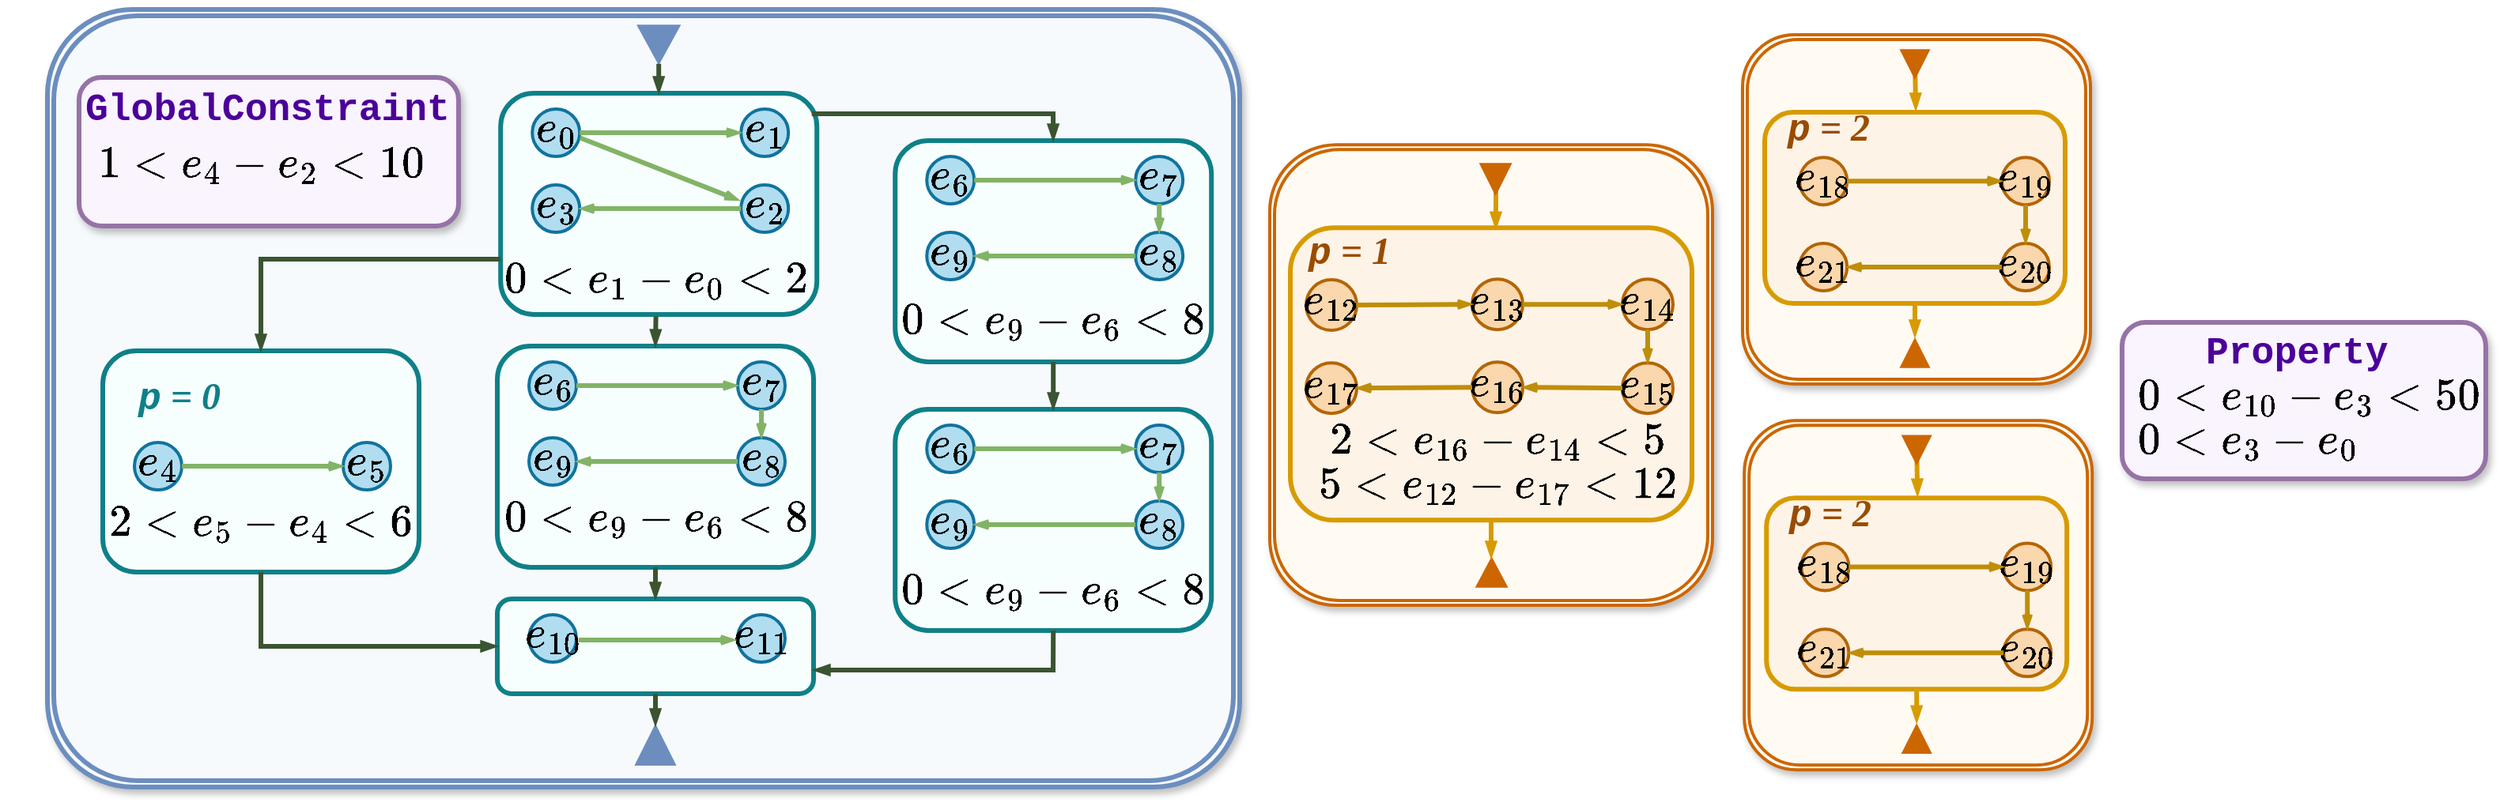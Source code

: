 <mxfile version="26.0.8">
  <diagram name="Page-1" id="2ugi5nNnWcnAQ4nfvGsC">
    <mxGraphModel dx="1491" dy="1007" grid="1" gridSize="10" guides="1" tooltips="1" connect="1" arrows="1" fold="1" page="1" pageScale="1" pageWidth="850" pageHeight="1100" math="1" shadow="0">
      <root>
        <mxCell id="0" />
        <mxCell id="1" parent="0" />
        <mxCell id="yCP1H79guj11RidMhrs2-76" value="" style="shape=ext;double=1;rounded=1;whiteSpace=wrap;html=1;fillColor=#F7FAFD;strokeColor=#6c8ebf;strokeWidth=3;container=0;shadow=1;arcSize=11;" parent="1" vertex="1">
          <mxGeometry x="40" y="323" width="754" height="492" as="geometry" />
        </mxCell>
        <mxCell id="yCP1H79guj11RidMhrs2-168" value="" style="rounded=1;whiteSpace=wrap;html=1;strokeWidth=3;fillColor=#F7FFFE;strokeColor=#0e8088;" parent="1" vertex="1">
          <mxGeometry x="576.1" y="576" width="200" height="140" as="geometry" />
        </mxCell>
        <mxCell id="yCP1H79guj11RidMhrs2-176" value="&lt;div style=&quot;text-align: left;&quot;&gt;&lt;span style=&quot;background-color: initial;&quot;&gt;&lt;font style=&quot;font-size: 24px;&quot; face=&quot;Courier New&quot;&gt;&lt;b style=&quot;&quot;&gt;\(0 &amp;lt; e_9 - e_6 &amp;lt; 8\)&lt;/b&gt;&lt;/font&gt;&lt;/span&gt;&lt;/div&gt;" style="text;html=1;align=center;verticalAlign=middle;resizable=0;points=[];autosize=1;strokeColor=none;fillColor=none;strokeWidth=3;" parent="1" vertex="1">
          <mxGeometry x="511.103" y="673.004" width="330" height="40" as="geometry" />
        </mxCell>
        <mxCell id="yCP1H79guj11RidMhrs2-174" value="&lt;div style=&quot;text-align: left;&quot;&gt;&lt;span style=&quot;background-color: initial;&quot;&gt;&lt;font style=&quot;font-size: 24px;&quot; face=&quot;Courier New&quot;&gt;&lt;b style=&quot;&quot;&gt;\(e_7\)&lt;/b&gt;&lt;/font&gt;&lt;/span&gt;&lt;/div&gt;" style="ellipse;whiteSpace=wrap;html=1;aspect=fixed;strokeWidth=2;fillColor=#b1ddf0;strokeColor=#10739e;" parent="1" vertex="1">
          <mxGeometry x="728.1" y="586" width="30" height="30" as="geometry" />
        </mxCell>
        <mxCell id="yCP1H79guj11RidMhrs2-193" value="&lt;div style=&quot;text-align: left;&quot;&gt;&lt;span style=&quot;background-color: initial;&quot;&gt;&lt;font style=&quot;font-size: 24px;&quot; face=&quot;Courier New&quot;&gt;&lt;b style=&quot;&quot;&gt;\(e_6\)&lt;/b&gt;&lt;/font&gt;&lt;/span&gt;&lt;/div&gt;" style="ellipse;whiteSpace=wrap;html=1;aspect=fixed;strokeWidth=2;fillColor=#b1ddf0;strokeColor=#10739e;" parent="1" vertex="1">
          <mxGeometry x="596.1" y="586" width="30" height="30" as="geometry" />
        </mxCell>
        <mxCell id="yCP1H79guj11RidMhrs2-194" value="&lt;div style=&quot;text-align: left;&quot;&gt;&lt;span style=&quot;background-color: initial;&quot;&gt;&lt;font style=&quot;font-size: 24px;&quot; face=&quot;Courier New&quot;&gt;&lt;b style=&quot;&quot;&gt;\(e_9\)&lt;/b&gt;&lt;/font&gt;&lt;/span&gt;&lt;/div&gt;" style="ellipse;whiteSpace=wrap;html=1;aspect=fixed;strokeWidth=2;fillColor=#b1ddf0;strokeColor=#10739e;" parent="1" vertex="1">
          <mxGeometry x="596.1" y="634" width="30" height="30" as="geometry" />
        </mxCell>
        <mxCell id="yCP1H79guj11RidMhrs2-195" value="&lt;div style=&quot;text-align: left;&quot;&gt;&lt;span style=&quot;background-color: initial;&quot;&gt;&lt;font style=&quot;font-size: 24px;&quot; face=&quot;Courier New&quot;&gt;&lt;b style=&quot;&quot;&gt;\(e_8\)&lt;/b&gt;&lt;/font&gt;&lt;/span&gt;&lt;/div&gt;" style="ellipse;whiteSpace=wrap;html=1;aspect=fixed;strokeWidth=2;fillColor=#b1ddf0;strokeColor=#10739e;" parent="1" vertex="1">
          <mxGeometry x="728.1" y="634" width="30" height="30" as="geometry" />
        </mxCell>
        <mxCell id="yCP1H79guj11RidMhrs2-170" style="rounded=0;orthogonalLoop=1;jettySize=auto;html=1;endArrow=openThin;endFill=0;strokeColor=#82b366;strokeWidth=3;fillColor=#d5e8d4;endSize=3;entryX=0;entryY=0.5;entryDx=0;entryDy=0;exitX=1;exitY=0.5;exitDx=0;exitDy=0;startSize=3;" parent="1" source="yCP1H79guj11RidMhrs2-193" target="yCP1H79guj11RidMhrs2-174" edge="1">
          <mxGeometry relative="1" as="geometry">
            <mxPoint x="426.725" y="630.849" as="sourcePoint" />
            <mxPoint x="434.335" y="632.164" as="targetPoint" />
          </mxGeometry>
        </mxCell>
        <mxCell id="yCP1H79guj11RidMhrs2-197" style="rounded=0;orthogonalLoop=1;jettySize=auto;html=1;endArrow=openThin;endFill=0;strokeColor=#82b366;strokeWidth=3;fillColor=#d5e8d4;endSize=3;entryX=1;entryY=0.5;entryDx=0;entryDy=0;exitX=0;exitY=0.5;exitDx=0;exitDy=0;startSize=3;" parent="1" source="yCP1H79guj11RidMhrs2-195" target="yCP1H79guj11RidMhrs2-194" edge="1">
          <mxGeometry relative="1" as="geometry">
            <mxPoint x="636.1" y="611" as="sourcePoint" />
            <mxPoint x="738.1" y="611" as="targetPoint" />
            <Array as="points" />
          </mxGeometry>
        </mxCell>
        <mxCell id="yCP1H79guj11RidMhrs2-198" style="rounded=0;orthogonalLoop=1;jettySize=auto;html=1;endArrow=openThin;endFill=0;strokeColor=#82b366;strokeWidth=3;fillColor=#d5e8d4;endSize=3;entryX=0.5;entryY=0;entryDx=0;entryDy=0;exitX=0.5;exitY=1;exitDx=0;exitDy=0;startSize=3;" parent="1" source="yCP1H79guj11RidMhrs2-174" target="yCP1H79guj11RidMhrs2-195" edge="1">
          <mxGeometry relative="1" as="geometry">
            <mxPoint x="738.1" y="656" as="sourcePoint" />
            <mxPoint x="636.1" y="656" as="targetPoint" />
            <Array as="points" />
          </mxGeometry>
        </mxCell>
        <mxCell id="yCP1H79guj11RidMhrs2-59" value="" style="triangle;whiteSpace=wrap;html=1;rotation=90;fillColor=light-dark(#6c8ebf, #1d293b);strokeColor=#6c8ebf;" parent="1" vertex="1">
          <mxGeometry x="414.46" y="332" width="24.27" height="26.46" as="geometry" />
        </mxCell>
        <mxCell id="yCP1H79guj11RidMhrs2-201" value="" style="rounded=1;whiteSpace=wrap;html=1;shadow=1;strokeColor=#9673A6;strokeWidth=3;fillColor=#FAF4FF;" parent="1" vertex="1">
          <mxGeometry x="60" y="366" width="240" height="94" as="geometry" />
        </mxCell>
        <mxCell id="yCP1H79guj11RidMhrs2-202" value="&lt;span style=&quot;font-style: normal; font-variant-ligatures: normal; font-variant-caps: normal; letter-spacing: normal; orphans: 2; text-align: left; text-indent: 0px; text-transform: none; widows: 2; word-spacing: 0px; -webkit-text-stroke-width: 0px; white-space: nowrap; text-decoration-thickness: initial; text-decoration-style: initial; text-decoration-color: initial; float: none; display: inline !important;&quot;&gt;&lt;font face=&quot;Courier New&quot; style=&quot;color: rgb(76, 0, 153); font-size: 24px;&quot;&gt;&lt;b style=&quot;&quot;&gt;GlobalConstraint&lt;/b&gt;&lt;/font&gt;&lt;/span&gt;" style="text;whiteSpace=wrap;html=1;shadow=1;rounded=1;" parent="1" vertex="1">
          <mxGeometry x="62.1" y="366" width="146.8" height="25.57" as="geometry" />
        </mxCell>
        <mxCell id="yCP1H79guj11RidMhrs2-204" value="&lt;font style=&quot;font-size: 24px;&quot;&gt;\(1 &amp;lt; e_4 - e_2 &amp;lt; 10\)&lt;/font&gt;" style="text;html=1;align=center;verticalAlign=middle;whiteSpace=wrap;rounded=0;" parent="1" vertex="1">
          <mxGeometry x="80" y="401.14" width="190" height="40" as="geometry" />
        </mxCell>
        <mxCell id="yCP1H79guj11RidMhrs2-15" value="" style="triangle;whiteSpace=wrap;html=1;rotation=90;fillColor=light-dark(#6c8ebf, #1d293b);flipV=1;flipH=1;strokeColor=#6c8ebf;" parent="1" vertex="1">
          <mxGeometry x="412" y="776" width="25" height="25" as="geometry" />
        </mxCell>
        <mxCell id="yCP1H79guj11RidMhrs2-216" value="" style="rounded=1;whiteSpace=wrap;html=1;strokeWidth=3;fillColor=#F7FFFE;strokeColor=#0e8088;" parent="1" vertex="1">
          <mxGeometry x="324.5" y="696" width="200" height="60" as="geometry" />
        </mxCell>
        <mxCell id="yCP1H79guj11RidMhrs2-218" value="&lt;div style=&quot;text-align: left;&quot;&gt;&lt;span style=&quot;background-color: initial;&quot;&gt;&lt;font style=&quot;font-size: 24px;&quot; face=&quot;Courier New&quot;&gt;&lt;b style=&quot;&quot;&gt;\(e_{11}\)&lt;/b&gt;&lt;/font&gt;&lt;/span&gt;&lt;/div&gt;" style="ellipse;whiteSpace=wrap;html=1;aspect=fixed;strokeWidth=2;fillColor=#b1ddf0;strokeColor=#10739e;" parent="1" vertex="1">
          <mxGeometry x="476.5" y="706" width="30" height="30" as="geometry" />
        </mxCell>
        <mxCell id="yCP1H79guj11RidMhrs2-219" value="&lt;div style=&quot;text-align: left;&quot;&gt;&lt;span style=&quot;background-color: initial;&quot;&gt;&lt;font style=&quot;font-size: 24px;&quot; face=&quot;Courier New&quot;&gt;&lt;b style=&quot;&quot;&gt;\(e_{10}\)&lt;/b&gt;&lt;/font&gt;&lt;/span&gt;&lt;/div&gt;" style="ellipse;whiteSpace=wrap;html=1;aspect=fixed;strokeWidth=2;fillColor=#b1ddf0;strokeColor=#10739e;" parent="1" vertex="1">
          <mxGeometry x="344.5" y="706" width="30" height="30" as="geometry" />
        </mxCell>
        <mxCell id="yCP1H79guj11RidMhrs2-431" value="" style="rounded=1;whiteSpace=wrap;html=1;strokeWidth=3;fillColor=#F7FFFE;strokeColor=#0e8088;" parent="1" vertex="1">
          <mxGeometry x="326.6" y="376" width="200" height="140" as="geometry" />
        </mxCell>
        <mxCell id="yCP1H79guj11RidMhrs2-432" value="&lt;div style=&quot;text-align: left;&quot;&gt;&lt;span style=&quot;background-color: initial;&quot;&gt;&lt;font style=&quot;font-size: 24px;&quot; face=&quot;Courier New&quot;&gt;&lt;b style=&quot;&quot;&gt;\(0 &amp;lt; e_1 - e_0 &amp;lt; 2\)&lt;/b&gt;&lt;/font&gt;&lt;/span&gt;&lt;/div&gt;" style="text;html=1;align=center;verticalAlign=middle;resizable=0;points=[];autosize=1;strokeColor=none;fillColor=none;strokeWidth=3;" parent="1" vertex="1">
          <mxGeometry x="259.503" y="476.004" width="330" height="40" as="geometry" />
        </mxCell>
        <mxCell id="yCP1H79guj11RidMhrs2-433" value="&lt;div style=&quot;text-align: left;&quot;&gt;&lt;span style=&quot;background-color: initial;&quot;&gt;&lt;font style=&quot;font-size: 24px;&quot; face=&quot;Courier New&quot;&gt;&lt;b style=&quot;&quot;&gt;\(e_1\)&lt;/b&gt;&lt;/font&gt;&lt;/span&gt;&lt;/div&gt;" style="ellipse;whiteSpace=wrap;html=1;aspect=fixed;strokeWidth=2;fillColor=#b1ddf0;strokeColor=#10739e;" parent="1" vertex="1">
          <mxGeometry x="478.6" y="386" width="30" height="30" as="geometry" />
        </mxCell>
        <mxCell id="yCP1H79guj11RidMhrs2-434" value="&lt;div style=&quot;text-align: left;&quot;&gt;&lt;span style=&quot;background-color: initial;&quot;&gt;&lt;font style=&quot;font-size: 24px;&quot; face=&quot;Courier New&quot;&gt;&lt;b style=&quot;&quot;&gt;\(e_0\)&lt;/b&gt;&lt;/font&gt;&lt;/span&gt;&lt;/div&gt;" style="ellipse;whiteSpace=wrap;html=1;aspect=fixed;strokeWidth=2;fillColor=#b1ddf0;strokeColor=#10739e;" parent="1" vertex="1">
          <mxGeometry x="346.6" y="386" width="30" height="30" as="geometry" />
        </mxCell>
        <mxCell id="yCP1H79guj11RidMhrs2-435" value="&lt;div style=&quot;text-align: left;&quot;&gt;&lt;span style=&quot;background-color: initial;&quot;&gt;&lt;font style=&quot;font-size: 24px;&quot; face=&quot;Courier New&quot;&gt;&lt;b style=&quot;&quot;&gt;\(e_3\)&lt;/b&gt;&lt;/font&gt;&lt;/span&gt;&lt;/div&gt;" style="ellipse;whiteSpace=wrap;html=1;aspect=fixed;strokeWidth=2;fillColor=#b1ddf0;strokeColor=#10739e;" parent="1" vertex="1">
          <mxGeometry x="346.6" y="434" width="30" height="30" as="geometry" />
        </mxCell>
        <mxCell id="yCP1H79guj11RidMhrs2-436" value="&lt;div style=&quot;text-align: left;&quot;&gt;&lt;span style=&quot;background-color: initial;&quot;&gt;&lt;font style=&quot;font-size: 24px;&quot; face=&quot;Courier New&quot;&gt;&lt;b style=&quot;&quot;&gt;\(e_2\)&lt;/b&gt;&lt;/font&gt;&lt;/span&gt;&lt;/div&gt;" style="ellipse;whiteSpace=wrap;html=1;aspect=fixed;strokeWidth=2;fillColor=#b1ddf0;strokeColor=#10739e;" parent="1" vertex="1">
          <mxGeometry x="478.6" y="434" width="30" height="30" as="geometry" />
        </mxCell>
        <mxCell id="yCP1H79guj11RidMhrs2-437" style="rounded=0;orthogonalLoop=1;jettySize=auto;html=1;endArrow=openThin;endFill=0;strokeColor=#82b366;strokeWidth=3;fillColor=#d5e8d4;endSize=3;entryX=0;entryY=0.5;entryDx=0;entryDy=0;exitX=1;exitY=0.5;exitDx=0;exitDy=0;startSize=3;" parent="1" source="yCP1H79guj11RidMhrs2-434" target="yCP1H79guj11RidMhrs2-433" edge="1">
          <mxGeometry relative="1" as="geometry">
            <mxPoint x="177.225" y="430.849" as="sourcePoint" />
            <mxPoint x="184.835" y="432.164" as="targetPoint" />
          </mxGeometry>
        </mxCell>
        <mxCell id="yCP1H79guj11RidMhrs2-438" style="rounded=0;orthogonalLoop=1;jettySize=auto;html=1;endArrow=openThin;endFill=0;strokeColor=#82b366;strokeWidth=3;fillColor=#d5e8d4;endSize=3;entryX=1;entryY=0.5;entryDx=0;entryDy=0;exitX=0;exitY=0.5;exitDx=0;exitDy=0;startSize=3;" parent="1" source="yCP1H79guj11RidMhrs2-436" target="yCP1H79guj11RidMhrs2-435" edge="1">
          <mxGeometry relative="1" as="geometry">
            <mxPoint x="386.6" y="411" as="sourcePoint" />
            <mxPoint x="488.6" y="411" as="targetPoint" />
            <Array as="points" />
          </mxGeometry>
        </mxCell>
        <mxCell id="yCP1H79guj11RidMhrs2-439" style="rounded=0;orthogonalLoop=1;jettySize=auto;html=1;endArrow=openThin;endFill=0;strokeColor=#82b366;strokeWidth=3;fillColor=#d5e8d4;endSize=3;entryX=-0.042;entryY=0.326;entryDx=0;entryDy=0;exitX=1.01;exitY=0.607;exitDx=0;exitDy=0;startSize=3;exitPerimeter=0;entryPerimeter=0;" parent="1" source="yCP1H79guj11RidMhrs2-434" target="yCP1H79guj11RidMhrs2-436" edge="1">
          <mxGeometry relative="1" as="geometry">
            <mxPoint x="488.6" y="456" as="sourcePoint" />
            <mxPoint x="386.6" y="456" as="targetPoint" />
            <Array as="points" />
          </mxGeometry>
        </mxCell>
        <mxCell id="yCP1H79guj11RidMhrs2-440" value="" style="rounded=1;whiteSpace=wrap;html=1;strokeWidth=3;fillColor=#F7FFFE;strokeColor=#0e8088;" parent="1" vertex="1">
          <mxGeometry x="324.5" y="536" width="200" height="140" as="geometry" />
        </mxCell>
        <mxCell id="yCP1H79guj11RidMhrs2-441" value="&lt;div style=&quot;text-align: left;&quot;&gt;&lt;span style=&quot;background-color: initial;&quot;&gt;&lt;font style=&quot;font-size: 24px;&quot; face=&quot;Courier New&quot;&gt;&lt;b style=&quot;&quot;&gt;\(0 &amp;lt; e_9 - e_6 &amp;lt; 8\)&lt;/b&gt;&lt;/font&gt;&lt;/span&gt;&lt;/div&gt;" style="text;html=1;align=center;verticalAlign=middle;resizable=0;points=[];autosize=1;strokeColor=none;fillColor=none;strokeWidth=3;" parent="1" vertex="1">
          <mxGeometry x="259.503" y="627.004" width="330" height="40" as="geometry" />
        </mxCell>
        <mxCell id="yCP1H79guj11RidMhrs2-442" value="&lt;div style=&quot;text-align: left;&quot;&gt;&lt;span style=&quot;background-color: initial;&quot;&gt;&lt;font style=&quot;font-size: 24px;&quot; face=&quot;Courier New&quot;&gt;&lt;b style=&quot;&quot;&gt;\(e_7\)&lt;/b&gt;&lt;/font&gt;&lt;/span&gt;&lt;/div&gt;" style="ellipse;whiteSpace=wrap;html=1;aspect=fixed;strokeWidth=2;fillColor=#b1ddf0;strokeColor=#10739e;" parent="1" vertex="1">
          <mxGeometry x="476.5" y="546" width="30" height="30" as="geometry" />
        </mxCell>
        <mxCell id="yCP1H79guj11RidMhrs2-443" value="&lt;div style=&quot;text-align: left;&quot;&gt;&lt;span style=&quot;background-color: initial;&quot;&gt;&lt;font style=&quot;font-size: 24px;&quot; face=&quot;Courier New&quot;&gt;&lt;b style=&quot;&quot;&gt;\(e_6\)&lt;/b&gt;&lt;/font&gt;&lt;/span&gt;&lt;/div&gt;" style="ellipse;whiteSpace=wrap;html=1;aspect=fixed;strokeWidth=2;fillColor=#b1ddf0;strokeColor=#10739e;" parent="1" vertex="1">
          <mxGeometry x="344.5" y="546" width="30" height="30" as="geometry" />
        </mxCell>
        <mxCell id="yCP1H79guj11RidMhrs2-444" value="&lt;div style=&quot;text-align: left;&quot;&gt;&lt;span style=&quot;background-color: initial;&quot;&gt;&lt;font style=&quot;font-size: 24px;&quot; face=&quot;Courier New&quot;&gt;&lt;b style=&quot;&quot;&gt;\(e_9\)&lt;/b&gt;&lt;/font&gt;&lt;/span&gt;&lt;/div&gt;" style="ellipse;whiteSpace=wrap;html=1;aspect=fixed;strokeWidth=2;fillColor=#b1ddf0;strokeColor=#10739e;" parent="1" vertex="1">
          <mxGeometry x="344.5" y="594" width="30" height="30" as="geometry" />
        </mxCell>
        <mxCell id="yCP1H79guj11RidMhrs2-445" value="&lt;div style=&quot;text-align: left;&quot;&gt;&lt;span style=&quot;background-color: initial;&quot;&gt;&lt;font style=&quot;font-size: 24px;&quot; face=&quot;Courier New&quot;&gt;&lt;b style=&quot;&quot;&gt;\(e_8\)&lt;/b&gt;&lt;/font&gt;&lt;/span&gt;&lt;/div&gt;" style="ellipse;whiteSpace=wrap;html=1;aspect=fixed;strokeWidth=2;fillColor=#b1ddf0;strokeColor=#10739e;" parent="1" vertex="1">
          <mxGeometry x="476.5" y="594" width="30" height="30" as="geometry" />
        </mxCell>
        <mxCell id="yCP1H79guj11RidMhrs2-446" style="rounded=0;orthogonalLoop=1;jettySize=auto;html=1;endArrow=openThin;endFill=0;strokeColor=#82b366;strokeWidth=3;fillColor=#d5e8d4;endSize=3;entryX=0;entryY=0.5;entryDx=0;entryDy=0;exitX=1;exitY=0.5;exitDx=0;exitDy=0;startSize=3;" parent="1" source="yCP1H79guj11RidMhrs2-443" target="yCP1H79guj11RidMhrs2-442" edge="1">
          <mxGeometry relative="1" as="geometry">
            <mxPoint x="175.125" y="590.849" as="sourcePoint" />
            <mxPoint x="182.735" y="592.164" as="targetPoint" />
          </mxGeometry>
        </mxCell>
        <mxCell id="yCP1H79guj11RidMhrs2-447" style="rounded=0;orthogonalLoop=1;jettySize=auto;html=1;endArrow=openThin;endFill=0;strokeColor=#82b366;strokeWidth=3;fillColor=#d5e8d4;endSize=3;entryX=1;entryY=0.5;entryDx=0;entryDy=0;exitX=0;exitY=0.5;exitDx=0;exitDy=0;startSize=3;" parent="1" source="yCP1H79guj11RidMhrs2-445" target="yCP1H79guj11RidMhrs2-444" edge="1">
          <mxGeometry relative="1" as="geometry">
            <mxPoint x="384.5" y="571" as="sourcePoint" />
            <mxPoint x="486.5" y="571" as="targetPoint" />
            <Array as="points" />
          </mxGeometry>
        </mxCell>
        <mxCell id="yCP1H79guj11RidMhrs2-448" style="rounded=0;orthogonalLoop=1;jettySize=auto;html=1;endArrow=openThin;endFill=0;strokeColor=#82b366;strokeWidth=3;fillColor=#d5e8d4;endSize=3;entryX=0.5;entryY=0;entryDx=0;entryDy=0;exitX=0.5;exitY=1;exitDx=0;exitDy=0;startSize=3;" parent="1" source="yCP1H79guj11RidMhrs2-442" target="yCP1H79guj11RidMhrs2-445" edge="1">
          <mxGeometry relative="1" as="geometry">
            <mxPoint x="486.5" y="616" as="sourcePoint" />
            <mxPoint x="384.5" y="616" as="targetPoint" />
            <Array as="points" />
          </mxGeometry>
        </mxCell>
        <mxCell id="yCP1H79guj11RidMhrs2-458" value="" style="rounded=1;whiteSpace=wrap;html=1;strokeWidth=3;fillColor=#F7FFFE;strokeColor=#0e8088;" parent="1" vertex="1">
          <mxGeometry x="75" y="539" width="200" height="140" as="geometry" />
        </mxCell>
        <mxCell id="yCP1H79guj11RidMhrs2-459" value="&lt;div style=&quot;text-align: left;&quot;&gt;&lt;span style=&quot;background-color: initial;&quot;&gt;&lt;font style=&quot;font-size: 24px;&quot; face=&quot;Courier New&quot;&gt;&lt;b style=&quot;&quot;&gt;\(2 &amp;lt; e_5 - e_4 &amp;lt; 6\)&lt;/b&gt;&lt;/font&gt;&lt;/span&gt;&lt;/div&gt;" style="text;html=1;align=center;verticalAlign=middle;resizable=0;points=[];autosize=1;strokeColor=none;fillColor=none;strokeWidth=3;" parent="1" vertex="1">
          <mxGeometry x="10.003" y="630.004" width="330" height="40" as="geometry" />
        </mxCell>
        <mxCell id="yCP1H79guj11RidMhrs2-462" value="&lt;div style=&quot;text-align: left;&quot;&gt;&lt;span style=&quot;background-color: initial;&quot;&gt;&lt;font style=&quot;font-size: 24px;&quot; face=&quot;Courier New&quot;&gt;&lt;b style=&quot;&quot;&gt;\(e_4\)&lt;/b&gt;&lt;/font&gt;&lt;/span&gt;&lt;/div&gt;" style="ellipse;whiteSpace=wrap;html=1;aspect=fixed;strokeWidth=2;fillColor=#b1ddf0;strokeColor=#10739e;" parent="1" vertex="1">
          <mxGeometry x="95" y="597" width="30" height="30" as="geometry" />
        </mxCell>
        <mxCell id="yCP1H79guj11RidMhrs2-463" value="&lt;div style=&quot;text-align: left;&quot;&gt;&lt;span style=&quot;background-color: initial;&quot;&gt;&lt;font style=&quot;font-size: 24px;&quot; face=&quot;Courier New&quot;&gt;&lt;b style=&quot;&quot;&gt;\(e_5\)&lt;/b&gt;&lt;/font&gt;&lt;/span&gt;&lt;/div&gt;" style="ellipse;whiteSpace=wrap;html=1;aspect=fixed;strokeWidth=2;fillColor=#b1ddf0;strokeColor=#10739e;" parent="1" vertex="1">
          <mxGeometry x="227" y="597" width="30" height="30" as="geometry" />
        </mxCell>
        <mxCell id="yCP1H79guj11RidMhrs2-465" style="rounded=0;orthogonalLoop=1;jettySize=auto;html=1;endArrow=openThin;endFill=0;strokeColor=#82b366;strokeWidth=3;fillColor=#d5e8d4;endSize=3;entryX=0;entryY=0.5;entryDx=0;entryDy=0;exitX=1;exitY=0.5;exitDx=0;exitDy=0;startSize=3;" parent="1" source="yCP1H79guj11RidMhrs2-462" target="yCP1H79guj11RidMhrs2-463" edge="1">
          <mxGeometry relative="1" as="geometry">
            <mxPoint x="135" y="574" as="sourcePoint" />
            <mxPoint x="237" y="574" as="targetPoint" />
            <Array as="points" />
          </mxGeometry>
        </mxCell>
        <mxCell id="yCP1H79guj11RidMhrs2-467" value="&lt;font style=&quot;color: rgb(14, 128, 136); font-size: 24px;&quot;&gt;&lt;b style=&quot;&quot;&gt;&lt;i style=&quot;&quot;&gt;&lt;font style=&quot;&quot; face=&quot;Georgia&quot;&gt;&amp;nbsp;&lt;/font&gt;&lt;font style=&quot;&quot; face=&quot;Courier New&quot;&gt;p&lt;/font&gt;&lt;font style=&quot;&quot; face=&quot;Georgia&quot;&gt; = &lt;/font&gt;&lt;font face=&quot;Comic Sans MS&quot; style=&quot;&quot;&gt;0&lt;/font&gt;&lt;/i&gt;&lt;/b&gt;&lt;/font&gt;" style="text;html=1;align=center;verticalAlign=middle;resizable=0;points=[];autosize=1;strokeColor=none;fillColor=none;strokeWidth=3;" parent="1" vertex="1">
          <mxGeometry x="75" y="544" width="90" height="50" as="geometry" />
        </mxCell>
        <mxCell id="yCP1H79guj11RidMhrs2-468" value="" style="rounded=1;whiteSpace=wrap;html=1;strokeWidth=3;fillColor=#F7FFFE;strokeColor=#0e8088;" parent="1" vertex="1">
          <mxGeometry x="576.1" y="406" width="200" height="140" as="geometry" />
        </mxCell>
        <mxCell id="yCP1H79guj11RidMhrs2-469" value="&lt;div style=&quot;text-align: left;&quot;&gt;&lt;span style=&quot;background-color: initial;&quot;&gt;&lt;font style=&quot;font-size: 24px;&quot; face=&quot;Courier New&quot;&gt;&lt;b style=&quot;&quot;&gt;\(0 &amp;lt; e_9 - e_6 &amp;lt; 8\)&lt;/b&gt;&lt;/font&gt;&lt;/span&gt;&lt;/div&gt;" style="text;html=1;align=center;verticalAlign=middle;resizable=0;points=[];autosize=1;strokeColor=none;fillColor=none;strokeWidth=3;" parent="1" vertex="1">
          <mxGeometry x="511.103" y="502.004" width="330" height="40" as="geometry" />
        </mxCell>
        <mxCell id="yCP1H79guj11RidMhrs2-470" value="&lt;div style=&quot;text-align: left;&quot;&gt;&lt;span style=&quot;background-color: initial;&quot;&gt;&lt;font style=&quot;font-size: 24px;&quot; face=&quot;Courier New&quot;&gt;&lt;b style=&quot;&quot;&gt;\(e_7\)&lt;/b&gt;&lt;/font&gt;&lt;/span&gt;&lt;/div&gt;" style="ellipse;whiteSpace=wrap;html=1;aspect=fixed;strokeWidth=2;fillColor=#b1ddf0;strokeColor=#10739e;" parent="1" vertex="1">
          <mxGeometry x="728.1" y="416" width="30" height="30" as="geometry" />
        </mxCell>
        <mxCell id="yCP1H79guj11RidMhrs2-471" value="&lt;div style=&quot;text-align: left;&quot;&gt;&lt;span style=&quot;background-color: initial;&quot;&gt;&lt;font style=&quot;font-size: 24px;&quot; face=&quot;Courier New&quot;&gt;&lt;b style=&quot;&quot;&gt;\(e_6\)&lt;/b&gt;&lt;/font&gt;&lt;/span&gt;&lt;/div&gt;" style="ellipse;whiteSpace=wrap;html=1;aspect=fixed;strokeWidth=2;fillColor=#b1ddf0;strokeColor=#10739e;" parent="1" vertex="1">
          <mxGeometry x="596.1" y="416" width="30" height="30" as="geometry" />
        </mxCell>
        <mxCell id="yCP1H79guj11RidMhrs2-472" value="&lt;div style=&quot;text-align: left;&quot;&gt;&lt;span style=&quot;background-color: initial;&quot;&gt;&lt;font style=&quot;font-size: 24px;&quot; face=&quot;Courier New&quot;&gt;&lt;b style=&quot;&quot;&gt;\(e_9\)&lt;/b&gt;&lt;/font&gt;&lt;/span&gt;&lt;/div&gt;" style="ellipse;whiteSpace=wrap;html=1;aspect=fixed;strokeWidth=2;fillColor=#b1ddf0;strokeColor=#10739e;" parent="1" vertex="1">
          <mxGeometry x="596.1" y="464" width="30" height="30" as="geometry" />
        </mxCell>
        <mxCell id="yCP1H79guj11RidMhrs2-473" value="&lt;div style=&quot;text-align: left;&quot;&gt;&lt;span style=&quot;background-color: initial;&quot;&gt;&lt;font style=&quot;font-size: 24px;&quot; face=&quot;Courier New&quot;&gt;&lt;b style=&quot;&quot;&gt;\(e_8\)&lt;/b&gt;&lt;/font&gt;&lt;/span&gt;&lt;/div&gt;" style="ellipse;whiteSpace=wrap;html=1;aspect=fixed;strokeWidth=2;fillColor=#b1ddf0;strokeColor=#10739e;" parent="1" vertex="1">
          <mxGeometry x="728.1" y="464" width="30" height="30" as="geometry" />
        </mxCell>
        <mxCell id="yCP1H79guj11RidMhrs2-474" style="rounded=0;orthogonalLoop=1;jettySize=auto;html=1;endArrow=openThin;endFill=0;strokeColor=#82b366;strokeWidth=3;fillColor=#d5e8d4;endSize=3;entryX=0;entryY=0.5;entryDx=0;entryDy=0;exitX=1;exitY=0.5;exitDx=0;exitDy=0;startSize=3;" parent="1" source="yCP1H79guj11RidMhrs2-471" target="yCP1H79guj11RidMhrs2-470" edge="1">
          <mxGeometry relative="1" as="geometry">
            <mxPoint x="426.725" y="460.849" as="sourcePoint" />
            <mxPoint x="434.335" y="462.164" as="targetPoint" />
          </mxGeometry>
        </mxCell>
        <mxCell id="yCP1H79guj11RidMhrs2-475" style="rounded=0;orthogonalLoop=1;jettySize=auto;html=1;endArrow=openThin;endFill=0;strokeColor=#82b366;strokeWidth=3;fillColor=#d5e8d4;endSize=3;entryX=1;entryY=0.5;entryDx=0;entryDy=0;exitX=0;exitY=0.5;exitDx=0;exitDy=0;startSize=3;" parent="1" source="yCP1H79guj11RidMhrs2-473" target="yCP1H79guj11RidMhrs2-472" edge="1">
          <mxGeometry relative="1" as="geometry">
            <mxPoint x="636.1" y="441" as="sourcePoint" />
            <mxPoint x="738.1" y="441" as="targetPoint" />
            <Array as="points" />
          </mxGeometry>
        </mxCell>
        <mxCell id="yCP1H79guj11RidMhrs2-476" style="rounded=0;orthogonalLoop=1;jettySize=auto;html=1;endArrow=openThin;endFill=0;strokeColor=#82b366;strokeWidth=3;fillColor=#d5e8d4;endSize=3;entryX=0.5;entryY=0;entryDx=0;entryDy=0;exitX=0.5;exitY=1;exitDx=0;exitDy=0;startSize=3;" parent="1" source="yCP1H79guj11RidMhrs2-470" target="yCP1H79guj11RidMhrs2-473" edge="1">
          <mxGeometry relative="1" as="geometry">
            <mxPoint x="738.1" y="486" as="sourcePoint" />
            <mxPoint x="636.1" y="486" as="targetPoint" />
            <Array as="points" />
          </mxGeometry>
        </mxCell>
        <mxCell id="yCP1H79guj11RidMhrs2-478" style="rounded=0;orthogonalLoop=1;jettySize=auto;html=1;strokeColor=#3A5431;endArrow=blockThin;endFill=1;endSize=3;strokeWidth=3;fillColor=#6d8764;startSize=3;jumpSize=3;exitX=1;exitY=0.5;exitDx=0;exitDy=0;entryX=0.5;entryY=0;entryDx=0;entryDy=0;" parent="1" source="yCP1H79guj11RidMhrs2-59" target="yCP1H79guj11RidMhrs2-431" edge="1">
          <mxGeometry relative="1" as="geometry">
            <mxPoint x="-268" y="-162" as="sourcePoint" />
            <mxPoint x="-268" y="-138" as="targetPoint" />
          </mxGeometry>
        </mxCell>
        <mxCell id="yCP1H79guj11RidMhrs2-479" style="rounded=0;orthogonalLoop=1;jettySize=auto;html=1;strokeColor=#3A5431;endArrow=blockThin;endFill=1;endSize=3;strokeWidth=3;fillColor=#6d8764;startSize=3;jumpSize=3;exitX=0.491;exitY=1.007;exitDx=0;exitDy=0;entryX=0.5;entryY=0;entryDx=0;entryDy=0;exitPerimeter=0;" parent="1" source="yCP1H79guj11RidMhrs2-431" target="yCP1H79guj11RidMhrs2-440" edge="1">
          <mxGeometry relative="1" as="geometry">
            <mxPoint x="437" y="367" as="sourcePoint" />
            <mxPoint x="437" y="386" as="targetPoint" />
            <Array as="points" />
          </mxGeometry>
        </mxCell>
        <mxCell id="yCP1H79guj11RidMhrs2-480" style="rounded=0;orthogonalLoop=1;jettySize=auto;html=1;strokeColor=#3A5431;endArrow=blockThin;endFill=1;endSize=3;strokeWidth=3;fillColor=#6d8764;startSize=3;jumpSize=3;exitX=0.5;exitY=1;exitDx=0;exitDy=0;entryX=0.5;entryY=0;entryDx=0;entryDy=0;" parent="1" source="yCP1H79guj11RidMhrs2-440" target="yCP1H79guj11RidMhrs2-216" edge="1">
          <mxGeometry relative="1" as="geometry">
            <mxPoint x="437" y="526" as="sourcePoint" />
            <mxPoint x="435" y="546" as="targetPoint" />
          </mxGeometry>
        </mxCell>
        <mxCell id="yCP1H79guj11RidMhrs2-481" style="rounded=0;orthogonalLoop=1;jettySize=auto;html=1;strokeColor=#3A5431;endArrow=blockThin;endFill=1;endSize=3;strokeWidth=3;fillColor=#6d8764;startSize=3;jumpSize=3;exitX=0.5;exitY=1;exitDx=0;exitDy=0;entryX=0;entryY=0.5;entryDx=0;entryDy=0;" parent="1" source="yCP1H79guj11RidMhrs2-216" target="yCP1H79guj11RidMhrs2-15" edge="1">
          <mxGeometry relative="1" as="geometry">
            <mxPoint x="435" y="686" as="sourcePoint" />
            <mxPoint x="435" y="706" as="targetPoint" />
          </mxGeometry>
        </mxCell>
        <mxCell id="yCP1H79guj11RidMhrs2-482" style="rounded=0;orthogonalLoop=1;jettySize=auto;html=1;strokeColor=#3A5431;endArrow=blockThin;endFill=1;endSize=3;strokeWidth=3;fillColor=#6d8764;startSize=3;jumpSize=3;exitX=0.984;exitY=0.093;exitDx=0;exitDy=0;entryX=0.5;entryY=0;entryDx=0;entryDy=0;exitPerimeter=0;" parent="1" source="yCP1H79guj11RidMhrs2-431" target="yCP1H79guj11RidMhrs2-468" edge="1">
          <mxGeometry relative="1" as="geometry">
            <mxPoint x="437" y="367" as="sourcePoint" />
            <mxPoint x="437" y="386" as="targetPoint" />
            <Array as="points">
              <mxPoint x="676" y="389" />
            </Array>
          </mxGeometry>
        </mxCell>
        <mxCell id="yCP1H79guj11RidMhrs2-483" style="rounded=0;orthogonalLoop=1;jettySize=auto;html=1;strokeColor=#3A5431;endArrow=blockThin;endFill=1;endSize=3;strokeWidth=3;fillColor=#6d8764;startSize=3;jumpSize=3;exitX=0.5;exitY=1;exitDx=0;exitDy=0;" parent="1" source="yCP1H79guj11RidMhrs2-468" target="yCP1H79guj11RidMhrs2-168" edge="1">
          <mxGeometry relative="1" as="geometry">
            <mxPoint x="435" y="527" as="sourcePoint" />
            <mxPoint x="435" y="546" as="targetPoint" />
            <Array as="points" />
          </mxGeometry>
        </mxCell>
        <mxCell id="yCP1H79guj11RidMhrs2-484" style="rounded=0;orthogonalLoop=1;jettySize=auto;html=1;strokeColor=#3A5431;endArrow=blockThin;endFill=1;endSize=3;strokeWidth=3;fillColor=#6d8764;startSize=3;jumpSize=3;exitX=0.5;exitY=1;exitDx=0;exitDy=0;entryX=1;entryY=0.75;entryDx=0;entryDy=0;" parent="1" source="yCP1H79guj11RidMhrs2-168" target="yCP1H79guj11RidMhrs2-216" edge="1">
          <mxGeometry relative="1" as="geometry">
            <mxPoint x="686" y="556" as="sourcePoint" />
            <mxPoint x="686" y="586" as="targetPoint" />
            <Array as="points">
              <mxPoint x="676" y="741" />
            </Array>
          </mxGeometry>
        </mxCell>
        <mxCell id="yCP1H79guj11RidMhrs2-485" style="rounded=0;orthogonalLoop=1;jettySize=auto;html=1;strokeColor=#3A5431;endArrow=blockThin;endFill=1;endSize=3;strokeWidth=3;fillColor=#6d8764;startSize=3;jumpSize=3;exitX=0.5;exitY=1;exitDx=0;exitDy=0;entryX=0;entryY=0.5;entryDx=0;entryDy=0;" parent="1" source="yCP1H79guj11RidMhrs2-458" target="yCP1H79guj11RidMhrs2-216" edge="1">
          <mxGeometry relative="1" as="geometry">
            <mxPoint x="435" y="527" as="sourcePoint" />
            <mxPoint x="435" y="546" as="targetPoint" />
            <Array as="points">
              <mxPoint x="175" y="726" />
            </Array>
          </mxGeometry>
        </mxCell>
        <mxCell id="yCP1H79guj11RidMhrs2-486" style="rounded=0;orthogonalLoop=1;jettySize=auto;html=1;strokeColor=#3A5431;endArrow=blockThin;endFill=1;endSize=3;strokeWidth=3;fillColor=#6d8764;startSize=3;jumpSize=3;exitX=0;exitY=0.75;exitDx=0;exitDy=0;entryX=0.5;entryY=0;entryDx=0;entryDy=0;" parent="1" source="yCP1H79guj11RidMhrs2-431" target="yCP1H79guj11RidMhrs2-458" edge="1">
          <mxGeometry relative="1" as="geometry">
            <mxPoint x="435" y="686" as="sourcePoint" />
            <mxPoint x="435" y="706" as="targetPoint" />
            <Array as="points">
              <mxPoint x="175" y="481" />
            </Array>
          </mxGeometry>
        </mxCell>
        <mxCell id="yCP1H79guj11RidMhrs2-488" value="" style="shape=ext;double=1;rounded=1;whiteSpace=wrap;html=1;fillColor=#FFFAF2;strokeColor=#CC6600;strokeWidth=2;container=0;shadow=1;" parent="1" vertex="1">
          <mxGeometry x="1112" y="339" width="220" height="221" as="geometry" />
        </mxCell>
        <mxCell id="yCP1H79guj11RidMhrs2-490" value="" style="rounded=1;whiteSpace=wrap;html=1;strokeWidth=3;fillColor=light-dark(#fdf3e7, #36210a);strokeColor=#d79b00;" parent="1" vertex="1">
          <mxGeometry x="1126" y="388" width="190" height="121" as="geometry" />
        </mxCell>
        <mxCell id="yCP1H79guj11RidMhrs2-491" value="" style="triangle;whiteSpace=wrap;html=1;rotation=90;fillColor=light-dark(#CC6600,#36210A);flipV=1;flipH=1;strokeColor=none;" parent="1" vertex="1">
          <mxGeometry x="1211.32" y="530.44" width="19.37" height="19.56" as="geometry" />
        </mxCell>
        <mxCell id="yCP1H79guj11RidMhrs2-495" style="rounded=0;orthogonalLoop=1;jettySize=auto;html=1;strokeColor=#d79b00;endArrow=blockThin;endFill=1;endSize=3;strokeWidth=3;fillColor=#ffe6cc;startSize=3;jumpSize=3;entryX=0.503;entryY=-0.013;entryDx=0;entryDy=0;entryPerimeter=0;" parent="1" target="yCP1H79guj11RidMhrs2-490" edge="1">
          <mxGeometry relative="1" as="geometry">
            <mxPoint x="1221" y="357" as="sourcePoint" />
            <mxPoint x="832" y="598" as="targetPoint" />
            <Array as="points" />
          </mxGeometry>
        </mxCell>
        <mxCell id="yCP1H79guj11RidMhrs2-496" style="rounded=0;orthogonalLoop=1;jettySize=auto;html=1;strokeColor=#d79b00;endArrow=blockThin;endFill=1;endSize=3;strokeWidth=3;fillColor=#ffe6cc;startSize=3;jumpSize=3;" parent="1" edge="1">
          <mxGeometry relative="1" as="geometry">
            <mxPoint x="1221" y="510" as="sourcePoint" />
            <mxPoint x="1221" y="530" as="targetPoint" />
            <Array as="points" />
          </mxGeometry>
        </mxCell>
        <mxCell id="yCP1H79guj11RidMhrs2-497" value="&lt;div style=&quot;text-align: left;&quot;&gt;&lt;span style=&quot;background-color: initial;&quot;&gt;&lt;font style=&quot;font-size: 24px;&quot; face=&quot;Courier New&quot;&gt;&lt;b style=&quot;&quot;&gt;\(e_{19}\)&lt;/b&gt;&lt;/font&gt;&lt;/span&gt;&lt;/div&gt;" style="ellipse;whiteSpace=wrap;html=1;aspect=fixed;strokeWidth=2;fillColor=#fad7ac;strokeColor=#b46504;" parent="1" vertex="1">
          <mxGeometry x="1276" y="416.57" width="30" height="30" as="geometry" />
        </mxCell>
        <mxCell id="yCP1H79guj11RidMhrs2-499" value="&lt;div style=&quot;text-align: left;&quot;&gt;&lt;span style=&quot;background-color: initial;&quot;&gt;&lt;font style=&quot;font-size: 24px;&quot; face=&quot;Courier New&quot;&gt;&lt;b style=&quot;&quot;&gt;\(e_{20}\)&lt;/b&gt;&lt;/font&gt;&lt;/span&gt;&lt;/div&gt;" style="ellipse;whiteSpace=wrap;html=1;aspect=fixed;strokeWidth=2;fillColor=#fad7ac;strokeColor=#b46504;" parent="1" vertex="1">
          <mxGeometry x="1276" y="471" width="30" height="30" as="geometry" />
        </mxCell>
        <mxCell id="yCP1H79guj11RidMhrs2-500" value="&lt;div style=&quot;text-align: left;&quot;&gt;&lt;span style=&quot;background-color: initial;&quot;&gt;&lt;font style=&quot;font-size: 24px;&quot; face=&quot;Courier New&quot;&gt;&lt;b style=&quot;&quot;&gt;\(e_{21}\)&lt;/b&gt;&lt;/font&gt;&lt;/span&gt;&lt;/div&gt;" style="ellipse;whiteSpace=wrap;html=1;aspect=fixed;strokeWidth=2;fillColor=#fad7ac;strokeColor=#b46504;" parent="1" vertex="1">
          <mxGeometry x="1148.1" y="471" width="30" height="30" as="geometry" />
        </mxCell>
        <mxCell id="yCP1H79guj11RidMhrs2-501" value="&lt;div style=&quot;text-align: left;&quot;&gt;&lt;span style=&quot;background-color: initial;&quot;&gt;&lt;font style=&quot;font-size: 24px;&quot; face=&quot;Courier New&quot;&gt;&lt;b style=&quot;&quot;&gt;\(e_{18}\)&lt;/b&gt;&lt;/font&gt;&lt;/span&gt;&lt;/div&gt;" style="ellipse;whiteSpace=wrap;html=1;aspect=fixed;strokeWidth=2;fillColor=#fad7ac;strokeColor=#b46504;" parent="1" vertex="1">
          <mxGeometry x="1148.1" y="416.57" width="30" height="30" as="geometry" />
        </mxCell>
        <mxCell id="yCP1H79guj11RidMhrs2-502" style="rounded=0;orthogonalLoop=1;jettySize=auto;html=1;endArrow=openThin;endFill=0;strokeColor=light-dark(#bf8e08, #446e2c);strokeWidth=3;fillColor=#d5e8d4;endSize=3;exitX=0;exitY=0.5;exitDx=0;exitDy=0;entryX=1;entryY=0.5;entryDx=0;entryDy=0;" parent="1" source="yCP1H79guj11RidMhrs2-499" target="yCP1H79guj11RidMhrs2-500" edge="1">
          <mxGeometry relative="1" as="geometry">
            <mxPoint x="1057" y="137.65" as="sourcePoint" />
            <mxPoint x="995" y="137.65" as="targetPoint" />
          </mxGeometry>
        </mxCell>
        <mxCell id="yCP1H79guj11RidMhrs2-503" style="rounded=0;orthogonalLoop=1;jettySize=auto;html=1;endArrow=openThin;endFill=0;strokeColor=light-dark(#bf8e08, #446e2c);strokeWidth=3;fillColor=#d5e8d4;endSize=3;exitX=0.5;exitY=1;exitDx=0;exitDy=0;" parent="1" source="yCP1H79guj11RidMhrs2-497" target="yCP1H79guj11RidMhrs2-499" edge="1">
          <mxGeometry relative="1" as="geometry">
            <mxPoint x="1286" y="504" as="sourcePoint" />
            <mxPoint x="1188" y="504" as="targetPoint" />
          </mxGeometry>
        </mxCell>
        <mxCell id="yCP1H79guj11RidMhrs2-504" style="rounded=0;orthogonalLoop=1;jettySize=auto;html=1;endArrow=openThin;endFill=0;strokeColor=light-dark(#bf8e08, #446e2c);strokeWidth=3;fillColor=#d5e8d4;endSize=3;exitX=1;exitY=0.5;exitDx=0;exitDy=0;entryX=0;entryY=0.5;entryDx=0;entryDy=0;" parent="1" source="yCP1H79guj11RidMhrs2-501" target="yCP1H79guj11RidMhrs2-497" edge="1">
          <mxGeometry relative="1" as="geometry">
            <mxPoint x="1301" y="457" as="sourcePoint" />
            <mxPoint x="1301" y="489" as="targetPoint" />
          </mxGeometry>
        </mxCell>
        <mxCell id="yCP1H79guj11RidMhrs2-505" value="&lt;b style=&quot;color: rgb(153, 76, 0);&quot;&gt;&lt;i&gt;&lt;font style=&quot;font-size: 24px;&quot;&gt;&lt;font face=&quot;Georgia&quot;&gt;&amp;nbsp;&lt;/font&gt;&lt;font face=&quot;Courier New&quot;&gt;p&lt;/font&gt;&lt;font face=&quot;Georgia&quot;&gt;&amp;nbsp;=&amp;nbsp;&lt;/font&gt;&lt;font style=&quot;font-family: Georgia;&quot;&gt;2&lt;/font&gt;&lt;/font&gt;&lt;/i&gt;&lt;/b&gt;" style="text;html=1;align=center;verticalAlign=middle;resizable=0;points=[];autosize=1;strokeColor=none;fillColor=none;strokeWidth=3;" parent="1" vertex="1">
          <mxGeometry x="1118.099" y="379.0" width="90" height="40" as="geometry" />
        </mxCell>
        <mxCell id="yCP1H79guj11RidMhrs2-520" value="" style="shape=ext;double=1;rounded=1;whiteSpace=wrap;html=1;fillColor=#FFFAF2;strokeColor=#CC6600;strokeWidth=2;container=0;shadow=1;" parent="1" vertex="1">
          <mxGeometry x="813" y="408.57" width="280" height="291.43" as="geometry" />
        </mxCell>
        <mxCell id="yCP1H79guj11RidMhrs2-527" value="" style="rounded=1;whiteSpace=wrap;html=1;shadow=1;strokeColor=#9673A6;strokeWidth=3;fillColor=#FAF4FF;" parent="1" vertex="1">
          <mxGeometry x="1352" y="521" width="230" height="99" as="geometry" />
        </mxCell>
        <mxCell id="yCP1H79guj11RidMhrs2-528" value="&lt;font style=&quot;font-size: 24px;&quot; face=&quot;Courier New&quot; color=&quot;#4c0099&quot;&gt;&lt;span style=&quot;text-wrap: nowrap;&quot;&gt;&lt;b style=&quot;&quot;&gt;Property&lt;/b&gt;&lt;/span&gt;&lt;/font&gt;" style="text;whiteSpace=wrap;html=1;shadow=1;rounded=1;align=left;" parent="1" vertex="1">
          <mxGeometry x="1403" y="519.86" width="146.8" height="25.57" as="geometry" />
        </mxCell>
        <mxCell id="yCP1H79guj11RidMhrs2-529" value="&lt;font style=&quot;font-size: 24px;&quot;&gt;\(0 &amp;lt; e_{10} - e_3 &amp;lt; 50\)&lt;br&gt;&lt;span style=&quot;&quot;&gt;\(0 &amp;lt; e_3 - e_0\)&lt;/span&gt;&lt;/font&gt;" style="text;html=1;align=left;verticalAlign=middle;whiteSpace=wrap;rounded=0;" parent="1" vertex="1">
          <mxGeometry x="1360" y="567" width="110" height="30" as="geometry" />
        </mxCell>
        <mxCell id="yCP1H79guj11RidMhrs2-530" value="" style="rounded=1;whiteSpace=wrap;html=1;strokeWidth=3;fillColor=light-dark(#fdf3e7, #36210a);strokeColor=#d79b00;" parent="1" vertex="1">
          <mxGeometry x="826" y="461.14" width="254" height="185" as="geometry" />
        </mxCell>
        <mxCell id="yCP1H79guj11RidMhrs2-531" value="&lt;font style=&quot;font-size: 24px;&quot;&gt;\(2 &amp;lt; e_{16} - e_{14} &amp;lt; 5\)&lt;/font&gt;&lt;div&gt;&lt;font style=&quot;font-size: 24px;&quot;&gt;\(5 &amp;lt; e_{12} - e_{17} &amp;lt; 12\)&lt;/font&gt;&lt;/div&gt;" style="text;html=1;align=center;verticalAlign=middle;whiteSpace=wrap;rounded=0;" parent="1" vertex="1">
          <mxGeometry x="901.5" y="595.13" width="110" height="30" as="geometry" />
        </mxCell>
        <mxCell id="yCP1H79guj11RidMhrs2-532" value="&lt;div style=&quot;text-align: left;&quot;&gt;&lt;span style=&quot;background-color: initial;&quot;&gt;&lt;font style=&quot;font-size: 24px;&quot; face=&quot;Courier New&quot;&gt;&lt;b style=&quot;&quot;&gt;\(e_{12}\)&lt;/b&gt;&lt;/font&gt;&lt;/span&gt;&lt;/div&gt;" style="ellipse;whiteSpace=wrap;html=1;aspect=fixed;strokeWidth=2;fillColor=#fad7ac;strokeColor=#b46504;" parent="1" vertex="1">
          <mxGeometry x="836.0" y="494.01" width="32" height="32" as="geometry" />
        </mxCell>
        <mxCell id="yCP1H79guj11RidMhrs2-533" value="&lt;b style=&quot;color: rgb(153, 76, 0);&quot;&gt;&lt;i&gt;&lt;font style=&quot;font-size: 24px;&quot;&gt;&lt;font face=&quot;Georgia&quot;&gt;&amp;nbsp;&lt;/font&gt;&lt;font face=&quot;Courier New&quot;&gt;p&lt;/font&gt;&lt;font face=&quot;Georgia&quot;&gt;&amp;nbsp;= 1&lt;/font&gt;&lt;/font&gt;&lt;/i&gt;&lt;/b&gt;" style="text;html=1;align=center;verticalAlign=middle;resizable=0;points=[];autosize=1;strokeColor=none;fillColor=none;strokeWidth=3;" parent="1" vertex="1">
          <mxGeometry x="820.499" y="456.57" width="80" height="40" as="geometry" />
        </mxCell>
        <mxCell id="yCP1H79guj11RidMhrs2-534" value="&lt;div style=&quot;text-align: left;&quot;&gt;&lt;span style=&quot;background-color: initial;&quot;&gt;&lt;font style=&quot;font-size: 24px;&quot; face=&quot;Courier New&quot;&gt;&lt;b style=&quot;&quot;&gt;\(e_{17}\)&lt;/b&gt;&lt;/font&gt;&lt;/span&gt;&lt;/div&gt;" style="ellipse;whiteSpace=wrap;html=1;aspect=fixed;strokeWidth=2;fillColor=#fad7ac;strokeColor=#b46504;" parent="1" vertex="1">
          <mxGeometry x="836.0" y="546.57" width="32" height="32" as="geometry" />
        </mxCell>
        <mxCell id="yCP1H79guj11RidMhrs2-535" value="&lt;div style=&quot;text-align: left;&quot;&gt;&lt;span style=&quot;background-color: initial;&quot;&gt;&lt;font style=&quot;font-size: 24px;&quot; face=&quot;Courier New&quot;&gt;&lt;b style=&quot;&quot;&gt;\(e_{13}\)&lt;/b&gt;&lt;/font&gt;&lt;/span&gt;&lt;/div&gt;" style="ellipse;whiteSpace=wrap;html=1;aspect=fixed;strokeWidth=2;fillColor=#fad7ac;strokeColor=#b46504;" parent="1" vertex="1">
          <mxGeometry x="941.0" y="493.57" width="32" height="32" as="geometry" />
        </mxCell>
        <mxCell id="yCP1H79guj11RidMhrs2-536" value="&lt;div style=&quot;text-align: left;&quot;&gt;&lt;span style=&quot;background-color: initial;&quot;&gt;&lt;font style=&quot;font-size: 24px;&quot; face=&quot;Courier New&quot;&gt;&lt;b style=&quot;&quot;&gt;\(e_{14}\)&lt;/b&gt;&lt;/font&gt;&lt;/span&gt;&lt;/div&gt;" style="ellipse;whiteSpace=wrap;html=1;aspect=fixed;strokeWidth=2;fillColor=#fad7ac;strokeColor=#b46504;" parent="1" vertex="1">
          <mxGeometry x="1036" y="493.57" width="32" height="32" as="geometry" />
        </mxCell>
        <mxCell id="yCP1H79guj11RidMhrs2-537" value="&lt;div style=&quot;text-align: left;&quot;&gt;&lt;span style=&quot;background-color: initial;&quot;&gt;&lt;font style=&quot;font-size: 24px;&quot; face=&quot;Courier New&quot;&gt;&lt;b style=&quot;&quot;&gt;\(e_{16}\)&lt;/b&gt;&lt;/font&gt;&lt;/span&gt;&lt;/div&gt;" style="ellipse;whiteSpace=wrap;html=1;aspect=fixed;strokeWidth=2;fillColor=#fad7ac;strokeColor=#b46504;" parent="1" vertex="1">
          <mxGeometry x="941" y="546.14" width="32" height="32" as="geometry" />
        </mxCell>
        <mxCell id="yCP1H79guj11RidMhrs2-538" value="&lt;div style=&quot;text-align: left;&quot;&gt;&lt;span style=&quot;background-color: initial;&quot;&gt;&lt;font style=&quot;font-size: 24px;&quot; face=&quot;Courier New&quot;&gt;&lt;b style=&quot;&quot;&gt;\(e_{15}\)&lt;/b&gt;&lt;/font&gt;&lt;/span&gt;&lt;/div&gt;" style="ellipse;whiteSpace=wrap;html=1;aspect=fixed;strokeWidth=2;fillColor=#fad7ac;strokeColor=#b46504;" parent="1" vertex="1">
          <mxGeometry x="1036" y="546.57" width="32" height="32" as="geometry" />
        </mxCell>
        <mxCell id="yCP1H79guj11RidMhrs2-540" style="rounded=0;orthogonalLoop=1;jettySize=auto;html=1;endArrow=openThin;endFill=0;strokeColor=light-dark(#bf8e08, #446e2c);strokeWidth=3;fillColor=#d5e8d4;endSize=3;exitX=1;exitY=0.5;exitDx=0;exitDy=0;entryX=0;entryY=0.5;entryDx=0;entryDy=0;" parent="1" source="yCP1H79guj11RidMhrs2-532" target="yCP1H79guj11RidMhrs2-535" edge="1">
          <mxGeometry relative="1" as="geometry">
            <mxPoint x="1270" y="429.57" as="sourcePoint" />
            <mxPoint x="936" y="508.57" as="targetPoint" />
          </mxGeometry>
        </mxCell>
        <mxCell id="yCP1H79guj11RidMhrs2-541" style="rounded=0;orthogonalLoop=1;jettySize=auto;html=1;endArrow=openThin;endFill=0;strokeColor=light-dark(#bf8e08, #446e2c);strokeWidth=3;fillColor=#d5e8d4;endSize=3;entryX=0;entryY=0.5;entryDx=0;entryDy=0;exitX=1;exitY=0.5;exitDx=0;exitDy=0;" parent="1" source="yCP1H79guj11RidMhrs2-535" target="yCP1H79guj11RidMhrs2-536" edge="1">
          <mxGeometry relative="1" as="geometry">
            <mxPoint x="976" y="508.57" as="sourcePoint" />
            <mxPoint x="951" y="518.57" as="targetPoint" />
          </mxGeometry>
        </mxCell>
        <mxCell id="yCP1H79guj11RidMhrs2-542" style="rounded=0;orthogonalLoop=1;jettySize=auto;html=1;endArrow=openThin;endFill=0;strokeColor=light-dark(#bf8e08, #446e2c);strokeWidth=3;fillColor=#d5e8d4;endSize=3;entryX=0.5;entryY=0;entryDx=0;entryDy=0;exitX=0.5;exitY=1;exitDx=0;exitDy=0;" parent="1" source="yCP1H79guj11RidMhrs2-536" target="yCP1H79guj11RidMhrs2-538" edge="1">
          <mxGeometry relative="1" as="geometry">
            <mxPoint x="981" y="518.57" as="sourcePoint" />
            <mxPoint x="1046" y="518.57" as="targetPoint" />
          </mxGeometry>
        </mxCell>
        <mxCell id="yCP1H79guj11RidMhrs2-543" style="rounded=0;orthogonalLoop=1;jettySize=auto;html=1;endArrow=openThin;endFill=0;strokeColor=light-dark(#bf8e08, #446e2c);strokeWidth=3;fillColor=#d5e8d4;endSize=3;entryX=1;entryY=0.5;entryDx=0;entryDy=0;exitX=0;exitY=0.5;exitDx=0;exitDy=0;" parent="1" source="yCP1H79guj11RidMhrs2-538" target="yCP1H79guj11RidMhrs2-537" edge="1">
          <mxGeometry relative="1" as="geometry">
            <mxPoint x="1061" y="518.57" as="sourcePoint" />
            <mxPoint x="1061" y="556.57" as="targetPoint" />
          </mxGeometry>
        </mxCell>
        <mxCell id="yCP1H79guj11RidMhrs2-544" style="rounded=0;orthogonalLoop=1;jettySize=auto;html=1;endArrow=openThin;endFill=0;strokeColor=light-dark(#bf8e08, #446e2c);strokeWidth=3;fillColor=#d5e8d4;endSize=3;entryX=1;entryY=0.5;entryDx=0;entryDy=0;exitX=0;exitY=0.5;exitDx=0;exitDy=0;" parent="1" source="yCP1H79guj11RidMhrs2-537" target="yCP1H79guj11RidMhrs2-534" edge="1">
          <mxGeometry relative="1" as="geometry">
            <mxPoint x="1046" y="571.57" as="sourcePoint" />
            <mxPoint x="981" y="571.57" as="targetPoint" />
          </mxGeometry>
        </mxCell>
        <mxCell id="yCP1H79guj11RidMhrs2-545" style="rounded=0;orthogonalLoop=1;jettySize=auto;html=1;strokeColor=#d79b00;endArrow=blockThin;endFill=1;endSize=3;strokeWidth=3;fillColor=#ffe6cc;startSize=3;jumpSize=3;" parent="1" edge="1">
          <mxGeometry relative="1" as="geometry">
            <mxPoint x="956" y="431.57" as="sourcePoint" />
            <mxPoint x="956" y="461.57" as="targetPoint" />
            <Array as="points" />
          </mxGeometry>
        </mxCell>
        <mxCell id="gsocP2L8xCTLhPIbNMJc-1" style="rounded=0;orthogonalLoop=1;jettySize=auto;html=1;endArrow=openThin;endFill=0;strokeColor=#82b366;strokeWidth=3;fillColor=#d5e8d4;endSize=3;entryX=0;entryY=0.5;entryDx=0;entryDy=0;startSize=3;" edge="1" parent="1">
          <mxGeometry relative="1" as="geometry">
            <mxPoint x="376" y="722" as="sourcePoint" />
            <mxPoint x="475" y="722" as="targetPoint" />
          </mxGeometry>
        </mxCell>
        <mxCell id="yCP1H79guj11RidMhrs2-525" value="" style="triangle;whiteSpace=wrap;html=1;rotation=-90;fillColor=light-dark(#CC6600,#36210A);flipV=1;flipH=1;strokeColor=none;" parent="1" vertex="1">
          <mxGeometry x="945.32" y="420.14" width="21" height="21" as="geometry" />
        </mxCell>
        <mxCell id="yCP1H79guj11RidMhrs2-526" value="" style="triangle;whiteSpace=wrap;html=1;rotation=90;fillColor=light-dark(#CC6600,#36210A);flipV=1;flipH=1;strokeColor=none;" parent="1" vertex="1">
          <mxGeometry x="943.44" y="668.53" width="19.77" height="21" as="geometry" />
        </mxCell>
        <mxCell id="yCP1H79guj11RidMhrs2-546" style="rounded=0;orthogonalLoop=1;jettySize=auto;html=1;strokeColor=#d79b00;endArrow=blockThin;endFill=1;endSize=3;strokeWidth=3;fillColor=#ffe6cc;startSize=3;jumpSize=3;exitX=0.5;exitY=1;exitDx=0;exitDy=0;" parent="1" source="yCP1H79guj11RidMhrs2-530" edge="1">
          <mxGeometry relative="1" as="geometry">
            <mxPoint x="966" y="442.57" as="sourcePoint" />
            <mxPoint x="953" y="670" as="targetPoint" />
            <Array as="points" />
          </mxGeometry>
        </mxCell>
        <mxCell id="yCP1H79guj11RidMhrs2-493" value="" style="triangle;whiteSpace=wrap;html=1;rotation=-90;fillColor=light-dark(#CC6600,#36210A);flipV=1;flipH=1;strokeColor=none;" parent="1" vertex="1">
          <mxGeometry x="1211.32" y="348" width="19.37" height="19.56" as="geometry" />
        </mxCell>
        <mxCell id="gsocP2L8xCTLhPIbNMJc-4" value="" style="shape=ext;double=1;rounded=1;whiteSpace=wrap;html=1;fillColor=#FFFAF2;strokeColor=#CC6600;strokeWidth=2;container=0;shadow=1;" vertex="1" parent="1">
          <mxGeometry x="1113.1" y="583.13" width="220" height="221" as="geometry" />
        </mxCell>
        <mxCell id="gsocP2L8xCTLhPIbNMJc-5" value="" style="rounded=1;whiteSpace=wrap;html=1;strokeWidth=3;fillColor=light-dark(#fdf3e7, #36210a);strokeColor=#d79b00;" vertex="1" parent="1">
          <mxGeometry x="1127.1" y="632.13" width="190" height="121" as="geometry" />
        </mxCell>
        <mxCell id="gsocP2L8xCTLhPIbNMJc-6" value="" style="triangle;whiteSpace=wrap;html=1;rotation=90;fillColor=light-dark(#CC6600,#36210A);flipV=1;flipH=1;strokeColor=none;" vertex="1" parent="1">
          <mxGeometry x="1212.42" y="774.57" width="19.37" height="19.56" as="geometry" />
        </mxCell>
        <mxCell id="gsocP2L8xCTLhPIbNMJc-7" style="rounded=0;orthogonalLoop=1;jettySize=auto;html=1;strokeColor=#d79b00;endArrow=blockThin;endFill=1;endSize=3;strokeWidth=3;fillColor=#ffe6cc;startSize=3;jumpSize=3;entryX=0.503;entryY=-0.013;entryDx=0;entryDy=0;entryPerimeter=0;" edge="1" parent="1" target="gsocP2L8xCTLhPIbNMJc-5">
          <mxGeometry relative="1" as="geometry">
            <mxPoint x="1222.1" y="601.13" as="sourcePoint" />
            <mxPoint x="833.1" y="842.13" as="targetPoint" />
            <Array as="points" />
          </mxGeometry>
        </mxCell>
        <mxCell id="gsocP2L8xCTLhPIbNMJc-8" style="rounded=0;orthogonalLoop=1;jettySize=auto;html=1;strokeColor=#d79b00;endArrow=blockThin;endFill=1;endSize=3;strokeWidth=3;fillColor=#ffe6cc;startSize=3;jumpSize=3;" edge="1" parent="1">
          <mxGeometry relative="1" as="geometry">
            <mxPoint x="1222.1" y="754.13" as="sourcePoint" />
            <mxPoint x="1222.1" y="774.13" as="targetPoint" />
            <Array as="points" />
          </mxGeometry>
        </mxCell>
        <mxCell id="gsocP2L8xCTLhPIbNMJc-9" value="&lt;div style=&quot;text-align: left;&quot;&gt;&lt;span style=&quot;background-color: initial;&quot;&gt;&lt;font style=&quot;font-size: 24px;&quot; face=&quot;Courier New&quot;&gt;&lt;b style=&quot;&quot;&gt;\(e_{19}\)&lt;/b&gt;&lt;/font&gt;&lt;/span&gt;&lt;/div&gt;" style="ellipse;whiteSpace=wrap;html=1;aspect=fixed;strokeWidth=2;fillColor=#fad7ac;strokeColor=#b46504;" vertex="1" parent="1">
          <mxGeometry x="1277.1" y="660.7" width="30" height="30" as="geometry" />
        </mxCell>
        <mxCell id="gsocP2L8xCTLhPIbNMJc-10" value="&lt;div style=&quot;text-align: left;&quot;&gt;&lt;span style=&quot;background-color: initial;&quot;&gt;&lt;font style=&quot;font-size: 24px;&quot; face=&quot;Courier New&quot;&gt;&lt;b style=&quot;&quot;&gt;\(e_{20}\)&lt;/b&gt;&lt;/font&gt;&lt;/span&gt;&lt;/div&gt;" style="ellipse;whiteSpace=wrap;html=1;aspect=fixed;strokeWidth=2;fillColor=#fad7ac;strokeColor=#b46504;" vertex="1" parent="1">
          <mxGeometry x="1277.1" y="715.13" width="30" height="30" as="geometry" />
        </mxCell>
        <mxCell id="gsocP2L8xCTLhPIbNMJc-11" value="&lt;div style=&quot;text-align: left;&quot;&gt;&lt;span style=&quot;background-color: initial;&quot;&gt;&lt;font style=&quot;font-size: 24px;&quot; face=&quot;Courier New&quot;&gt;&lt;b style=&quot;&quot;&gt;\(e_{21}\)&lt;/b&gt;&lt;/font&gt;&lt;/span&gt;&lt;/div&gt;" style="ellipse;whiteSpace=wrap;html=1;aspect=fixed;strokeWidth=2;fillColor=#fad7ac;strokeColor=#b46504;" vertex="1" parent="1">
          <mxGeometry x="1149.2" y="715.13" width="30" height="30" as="geometry" />
        </mxCell>
        <mxCell id="gsocP2L8xCTLhPIbNMJc-12" value="&lt;div style=&quot;text-align: left;&quot;&gt;&lt;span style=&quot;background-color: initial;&quot;&gt;&lt;font style=&quot;font-size: 24px;&quot; face=&quot;Courier New&quot;&gt;&lt;b style=&quot;&quot;&gt;\(e_{18}\)&lt;/b&gt;&lt;/font&gt;&lt;/span&gt;&lt;/div&gt;" style="ellipse;whiteSpace=wrap;html=1;aspect=fixed;strokeWidth=2;fillColor=#fad7ac;strokeColor=#b46504;" vertex="1" parent="1">
          <mxGeometry x="1149.2" y="660.7" width="30" height="30" as="geometry" />
        </mxCell>
        <mxCell id="gsocP2L8xCTLhPIbNMJc-13" style="rounded=0;orthogonalLoop=1;jettySize=auto;html=1;endArrow=openThin;endFill=0;strokeColor=light-dark(#bf8e08, #446e2c);strokeWidth=3;fillColor=#d5e8d4;endSize=3;exitX=0;exitY=0.5;exitDx=0;exitDy=0;entryX=1;entryY=0.5;entryDx=0;entryDy=0;" edge="1" parent="1" source="gsocP2L8xCTLhPIbNMJc-10" target="gsocP2L8xCTLhPIbNMJc-11">
          <mxGeometry relative="1" as="geometry">
            <mxPoint x="1058.1" y="381.78" as="sourcePoint" />
            <mxPoint x="996.1" y="381.78" as="targetPoint" />
          </mxGeometry>
        </mxCell>
        <mxCell id="gsocP2L8xCTLhPIbNMJc-14" style="rounded=0;orthogonalLoop=1;jettySize=auto;html=1;endArrow=openThin;endFill=0;strokeColor=light-dark(#bf8e08, #446e2c);strokeWidth=3;fillColor=#d5e8d4;endSize=3;exitX=0.5;exitY=1;exitDx=0;exitDy=0;" edge="1" parent="1" source="gsocP2L8xCTLhPIbNMJc-9" target="gsocP2L8xCTLhPIbNMJc-10">
          <mxGeometry relative="1" as="geometry">
            <mxPoint x="1287.1" y="748.13" as="sourcePoint" />
            <mxPoint x="1189.1" y="748.13" as="targetPoint" />
          </mxGeometry>
        </mxCell>
        <mxCell id="gsocP2L8xCTLhPIbNMJc-15" style="rounded=0;orthogonalLoop=1;jettySize=auto;html=1;endArrow=openThin;endFill=0;strokeColor=light-dark(#bf8e08, #446e2c);strokeWidth=3;fillColor=#d5e8d4;endSize=3;exitX=1;exitY=0.5;exitDx=0;exitDy=0;entryX=0;entryY=0.5;entryDx=0;entryDy=0;" edge="1" parent="1" source="gsocP2L8xCTLhPIbNMJc-12" target="gsocP2L8xCTLhPIbNMJc-9">
          <mxGeometry relative="1" as="geometry">
            <mxPoint x="1302.1" y="701.13" as="sourcePoint" />
            <mxPoint x="1302.1" y="733.13" as="targetPoint" />
          </mxGeometry>
        </mxCell>
        <mxCell id="gsocP2L8xCTLhPIbNMJc-16" value="&lt;b style=&quot;color: rgb(153, 76, 0);&quot;&gt;&lt;i&gt;&lt;font style=&quot;font-size: 24px;&quot;&gt;&lt;font face=&quot;Georgia&quot;&gt;&amp;nbsp;&lt;/font&gt;&lt;font face=&quot;Courier New&quot;&gt;p&lt;/font&gt;&lt;font face=&quot;Georgia&quot;&gt;&amp;nbsp;=&amp;nbsp;&lt;/font&gt;&lt;font style=&quot;font-family: Georgia;&quot;&gt;2&lt;/font&gt;&lt;/font&gt;&lt;/i&gt;&lt;/b&gt;" style="text;html=1;align=center;verticalAlign=middle;resizable=0;points=[];autosize=1;strokeColor=none;fillColor=none;strokeWidth=3;" vertex="1" parent="1">
          <mxGeometry x="1119.199" y="623.13" width="90" height="40" as="geometry" />
        </mxCell>
        <mxCell id="gsocP2L8xCTLhPIbNMJc-17" value="" style="triangle;whiteSpace=wrap;html=1;rotation=-90;fillColor=light-dark(#CC6600,#36210A);flipV=1;flipH=1;strokeColor=none;" vertex="1" parent="1">
          <mxGeometry x="1212.42" y="592.13" width="19.37" height="19.56" as="geometry" />
        </mxCell>
      </root>
    </mxGraphModel>
  </diagram>
</mxfile>
